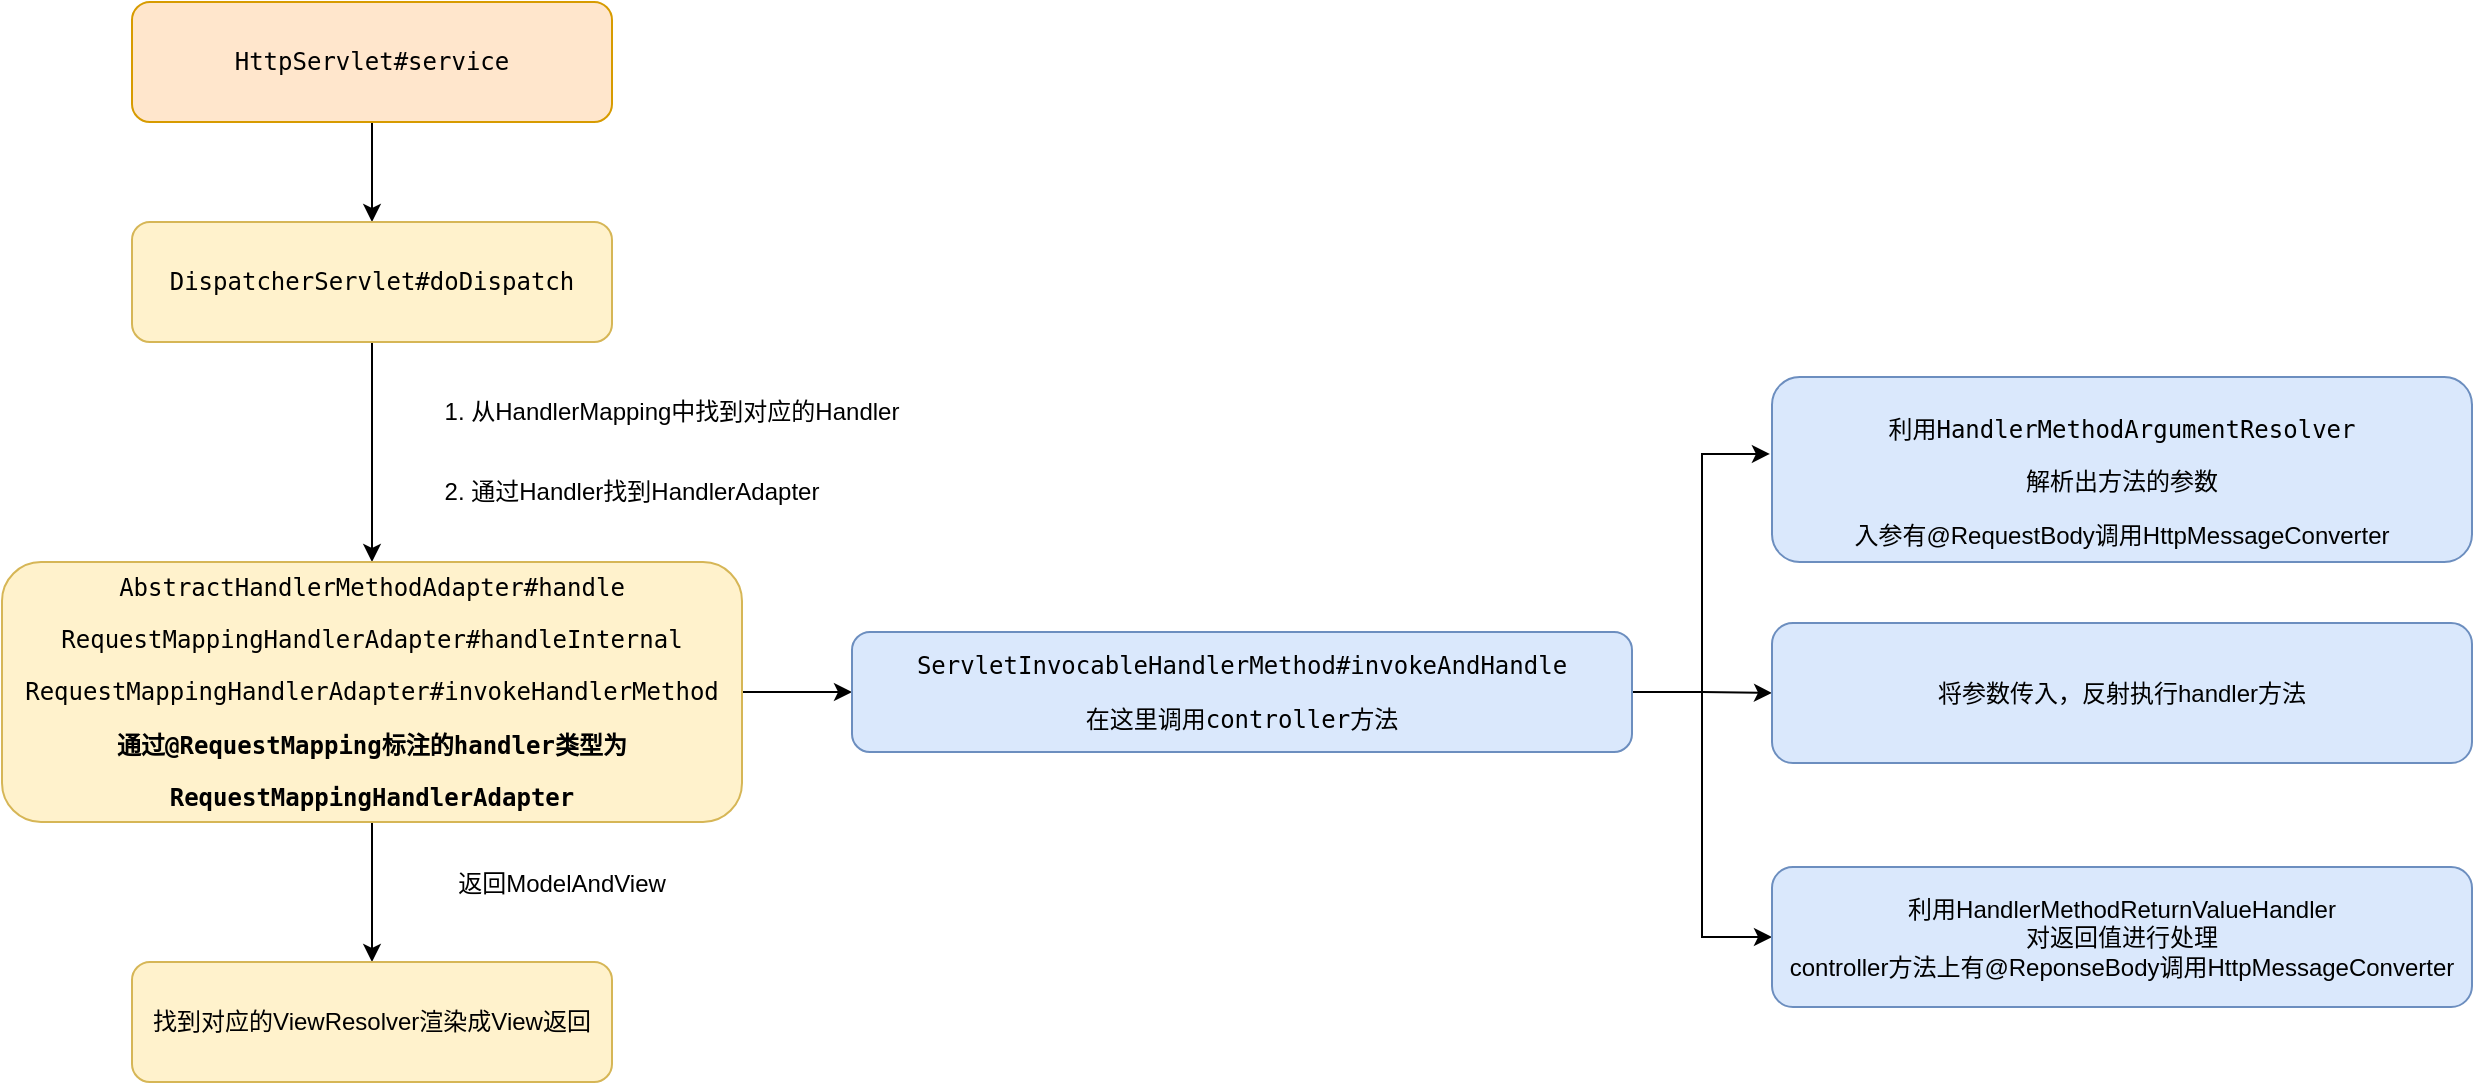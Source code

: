 <mxfile version="14.5.6" type="github">
  <diagram id="Qz_UywTUOaZ3qIhFZAhM" name="Page-1">
    <mxGraphModel dx="946" dy="536" grid="1" gridSize="10" guides="1" tooltips="1" connect="1" arrows="1" fold="1" page="1" pageScale="1" pageWidth="827" pageHeight="1169" math="0" shadow="0">
      <root>
        <mxCell id="0" />
        <mxCell id="1" parent="0" />
        <mxCell id="YemJcGnDkCR3Esc8VL0Y-1" style="edgeStyle=orthogonalEdgeStyle;rounded=0;orthogonalLoop=1;jettySize=auto;html=1;entryX=0.5;entryY=0;entryDx=0;entryDy=0;" edge="1" parent="1" source="ys_CPXLPF3eM1sXFZGFd-1" target="ys_CPXLPF3eM1sXFZGFd-2">
          <mxGeometry relative="1" as="geometry" />
        </mxCell>
        <mxCell id="ys_CPXLPF3eM1sXFZGFd-1" value="&lt;pre&gt;HttpServlet#service&lt;/pre&gt;" style="rounded=1;whiteSpace=wrap;html=1;fillColor=#ffe6cc;strokeColor=#d79b00;" parent="1" vertex="1">
          <mxGeometry x="110" y="220" width="240" height="60" as="geometry" />
        </mxCell>
        <mxCell id="YemJcGnDkCR3Esc8VL0Y-2" style="edgeStyle=orthogonalEdgeStyle;rounded=0;orthogonalLoop=1;jettySize=auto;html=1;exitX=0.5;exitY=1;exitDx=0;exitDy=0;entryX=0.5;entryY=0;entryDx=0;entryDy=0;" edge="1" parent="1" source="ys_CPXLPF3eM1sXFZGFd-2" target="ys_CPXLPF3eM1sXFZGFd-3">
          <mxGeometry relative="1" as="geometry" />
        </mxCell>
        <mxCell id="ys_CPXLPF3eM1sXFZGFd-2" value="&lt;pre&gt;DispatcherServlet#doDispatch&lt;/pre&gt;" style="rounded=1;whiteSpace=wrap;html=1;fillColor=#fff2cc;strokeColor=#d6b656;" parent="1" vertex="1">
          <mxGeometry x="110" y="330" width="240" height="60" as="geometry" />
        </mxCell>
        <mxCell id="YemJcGnDkCR3Esc8VL0Y-8" style="edgeStyle=orthogonalEdgeStyle;rounded=0;orthogonalLoop=1;jettySize=auto;html=1;" edge="1" parent="1" source="ys_CPXLPF3eM1sXFZGFd-3" target="YemJcGnDkCR3Esc8VL0Y-4">
          <mxGeometry relative="1" as="geometry" />
        </mxCell>
        <mxCell id="YemJcGnDkCR3Esc8VL0Y-10" style="edgeStyle=orthogonalEdgeStyle;rounded=0;orthogonalLoop=1;jettySize=auto;html=1;exitX=1;exitY=0.5;exitDx=0;exitDy=0;entryX=0;entryY=0.5;entryDx=0;entryDy=0;" edge="1" parent="1" source="ys_CPXLPF3eM1sXFZGFd-3" target="ys_CPXLPF3eM1sXFZGFd-6">
          <mxGeometry relative="1" as="geometry" />
        </mxCell>
        <mxCell id="ys_CPXLPF3eM1sXFZGFd-3" value="&lt;pre&gt;AbstractHandlerMethodAdapter#handle&lt;/pre&gt;&lt;pre&gt;&lt;pre&gt;RequestMappingHandlerAdapter#handleInternal&lt;/pre&gt;&lt;pre&gt;RequestMappingHandlerAdapter#invokeHandlerMethod&lt;/pre&gt;&lt;pre&gt;&lt;b&gt;通过@RequestMapping标注的handler类型为&lt;/b&gt;&lt;/pre&gt;&lt;pre&gt;&lt;b&gt;RequestMappingHandlerAdapter&lt;/b&gt;&lt;/pre&gt;&lt;/pre&gt;" style="rounded=1;whiteSpace=wrap;html=1;fillColor=#fff2cc;strokeColor=#d6b656;" parent="1" vertex="1">
          <mxGeometry x="45" y="500" width="370" height="130" as="geometry" />
        </mxCell>
        <mxCell id="ys_CPXLPF3eM1sXFZGFd-4" value="1. 从HandlerMapping中找到对应的Handler" style="text;html=1;strokeColor=none;fillColor=none;align=center;verticalAlign=middle;whiteSpace=wrap;rounded=0;" parent="1" vertex="1">
          <mxGeometry x="240" y="410" width="280" height="30" as="geometry" />
        </mxCell>
        <mxCell id="ys_CPXLPF3eM1sXFZGFd-5" value="2. 通过Handler找到HandlerAdapter" style="text;html=1;strokeColor=none;fillColor=none;align=center;verticalAlign=middle;whiteSpace=wrap;rounded=0;" parent="1" vertex="1">
          <mxGeometry x="220" y="450" width="280" height="30" as="geometry" />
        </mxCell>
        <mxCell id="YemJcGnDkCR3Esc8VL0Y-11" style="edgeStyle=orthogonalEdgeStyle;rounded=0;orthogonalLoop=1;jettySize=auto;html=1;exitX=1;exitY=0.5;exitDx=0;exitDy=0;entryX=-0.003;entryY=0.416;entryDx=0;entryDy=0;entryPerimeter=0;" edge="1" parent="1" source="ys_CPXLPF3eM1sXFZGFd-6" target="ys_CPXLPF3eM1sXFZGFd-12">
          <mxGeometry relative="1" as="geometry" />
        </mxCell>
        <mxCell id="YemJcGnDkCR3Esc8VL0Y-13" style="edgeStyle=orthogonalEdgeStyle;rounded=0;orthogonalLoop=1;jettySize=auto;html=1;exitX=1;exitY=0.5;exitDx=0;exitDy=0;entryX=0;entryY=0.5;entryDx=0;entryDy=0;" edge="1" parent="1" source="ys_CPXLPF3eM1sXFZGFd-6" target="ys_CPXLPF3eM1sXFZGFd-14">
          <mxGeometry relative="1" as="geometry" />
        </mxCell>
        <mxCell id="YemJcGnDkCR3Esc8VL0Y-14" style="edgeStyle=orthogonalEdgeStyle;rounded=0;orthogonalLoop=1;jettySize=auto;html=1;exitX=1;exitY=0.5;exitDx=0;exitDy=0;entryX=0;entryY=0.5;entryDx=0;entryDy=0;" edge="1" parent="1" source="ys_CPXLPF3eM1sXFZGFd-6" target="ys_CPXLPF3eM1sXFZGFd-13">
          <mxGeometry relative="1" as="geometry" />
        </mxCell>
        <mxCell id="ys_CPXLPF3eM1sXFZGFd-6" value="&lt;pre&gt;ServletInvocableHandlerMethod#invokeAndHandle&lt;br&gt;&lt;/pre&gt;&lt;pre&gt;在这里调用controller方法&lt;/pre&gt;" style="rounded=1;whiteSpace=wrap;html=1;fillColor=#dae8fc;strokeColor=#6c8ebf;" parent="1" vertex="1">
          <mxGeometry x="470" y="535" width="390" height="60" as="geometry" />
        </mxCell>
        <mxCell id="ys_CPXLPF3eM1sXFZGFd-12" value="&lt;pre&gt;利用HandlerMethodArgumentResolver&lt;/pre&gt;&lt;pre&gt;解析出方法的参数&lt;/pre&gt;入参有@RequestBody调用HttpMessageConverter" style="rounded=1;whiteSpace=wrap;html=1;fillColor=#dae8fc;strokeColor=#6c8ebf;" parent="1" vertex="1">
          <mxGeometry x="930" y="407.5" width="350" height="92.5" as="geometry" />
        </mxCell>
        <mxCell id="ys_CPXLPF3eM1sXFZGFd-13" value="利用HandlerMethodReturnValueHandler&lt;br&gt;对返回值进行处理&lt;br&gt;controller方法上有@ReponseBody调用HttpMessageConverter" style="rounded=1;whiteSpace=wrap;html=1;fillColor=#dae8fc;strokeColor=#6c8ebf;" parent="1" vertex="1">
          <mxGeometry x="930" y="652.5" width="350" height="70" as="geometry" />
        </mxCell>
        <mxCell id="ys_CPXLPF3eM1sXFZGFd-14" value="将参数传入，反射执行handler方法" style="rounded=1;whiteSpace=wrap;html=1;fillColor=#dae8fc;strokeColor=#6c8ebf;" parent="1" vertex="1">
          <mxGeometry x="930" y="530.5" width="350" height="70" as="geometry" />
        </mxCell>
        <mxCell id="YemJcGnDkCR3Esc8VL0Y-4" value="找到对应的ViewResolver渲染成View返回" style="rounded=1;whiteSpace=wrap;html=1;fillColor=#fff2cc;strokeColor=#d6b656;" vertex="1" parent="1">
          <mxGeometry x="110" y="700" width="240" height="60" as="geometry" />
        </mxCell>
        <mxCell id="YemJcGnDkCR3Esc8VL0Y-9" value="返回ModelAndView" style="text;html=1;strokeColor=none;fillColor=none;align=center;verticalAlign=middle;whiteSpace=wrap;rounded=0;" vertex="1" parent="1">
          <mxGeometry x="260" y="652.5" width="130" height="17" as="geometry" />
        </mxCell>
      </root>
    </mxGraphModel>
  </diagram>
</mxfile>
